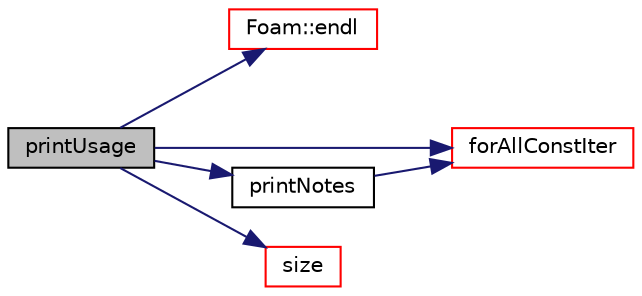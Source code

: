 digraph "printUsage"
{
  bgcolor="transparent";
  edge [fontname="Helvetica",fontsize="10",labelfontname="Helvetica",labelfontsize="10"];
  node [fontname="Helvetica",fontsize="10",shape=record];
  rankdir="LR";
  Node2288 [label="printUsage",height=0.2,width=0.4,color="black", fillcolor="grey75", style="filled", fontcolor="black"];
  Node2288 -> Node2289 [color="midnightblue",fontsize="10",style="solid",fontname="Helvetica"];
  Node2289 [label="Foam::endl",height=0.2,width=0.4,color="red",URL="$a21851.html#a2db8fe02a0d3909e9351bb4275b23ce4",tooltip="Add newline and flush stream. "];
  Node2288 -> Node2291 [color="midnightblue",fontsize="10",style="solid",fontname="Helvetica"];
  Node2291 [label="forAllConstIter",height=0.2,width=0.4,color="red",URL="$a39311.html#ae21e2836509b0fa7f7cedf6493b11b09"];
  Node2288 -> Node2586 [color="midnightblue",fontsize="10",style="solid",fontname="Helvetica"];
  Node2586 [label="printNotes",height=0.2,width=0.4,color="black",URL="$a27769.html#abc28a2db177083133f063247ba8ce8a7",tooltip="Print notes (if any) "];
  Node2586 -> Node2291 [color="midnightblue",fontsize="10",style="solid",fontname="Helvetica"];
  Node2288 -> Node2587 [color="midnightblue",fontsize="10",style="solid",fontname="Helvetica"];
  Node2587 [label="size",height=0.2,width=0.4,color="red",URL="$a27769.html#a47b3bf30da1eb3ab8076b5fbe00e0494",tooltip="Return the number of arguments. "];
}
